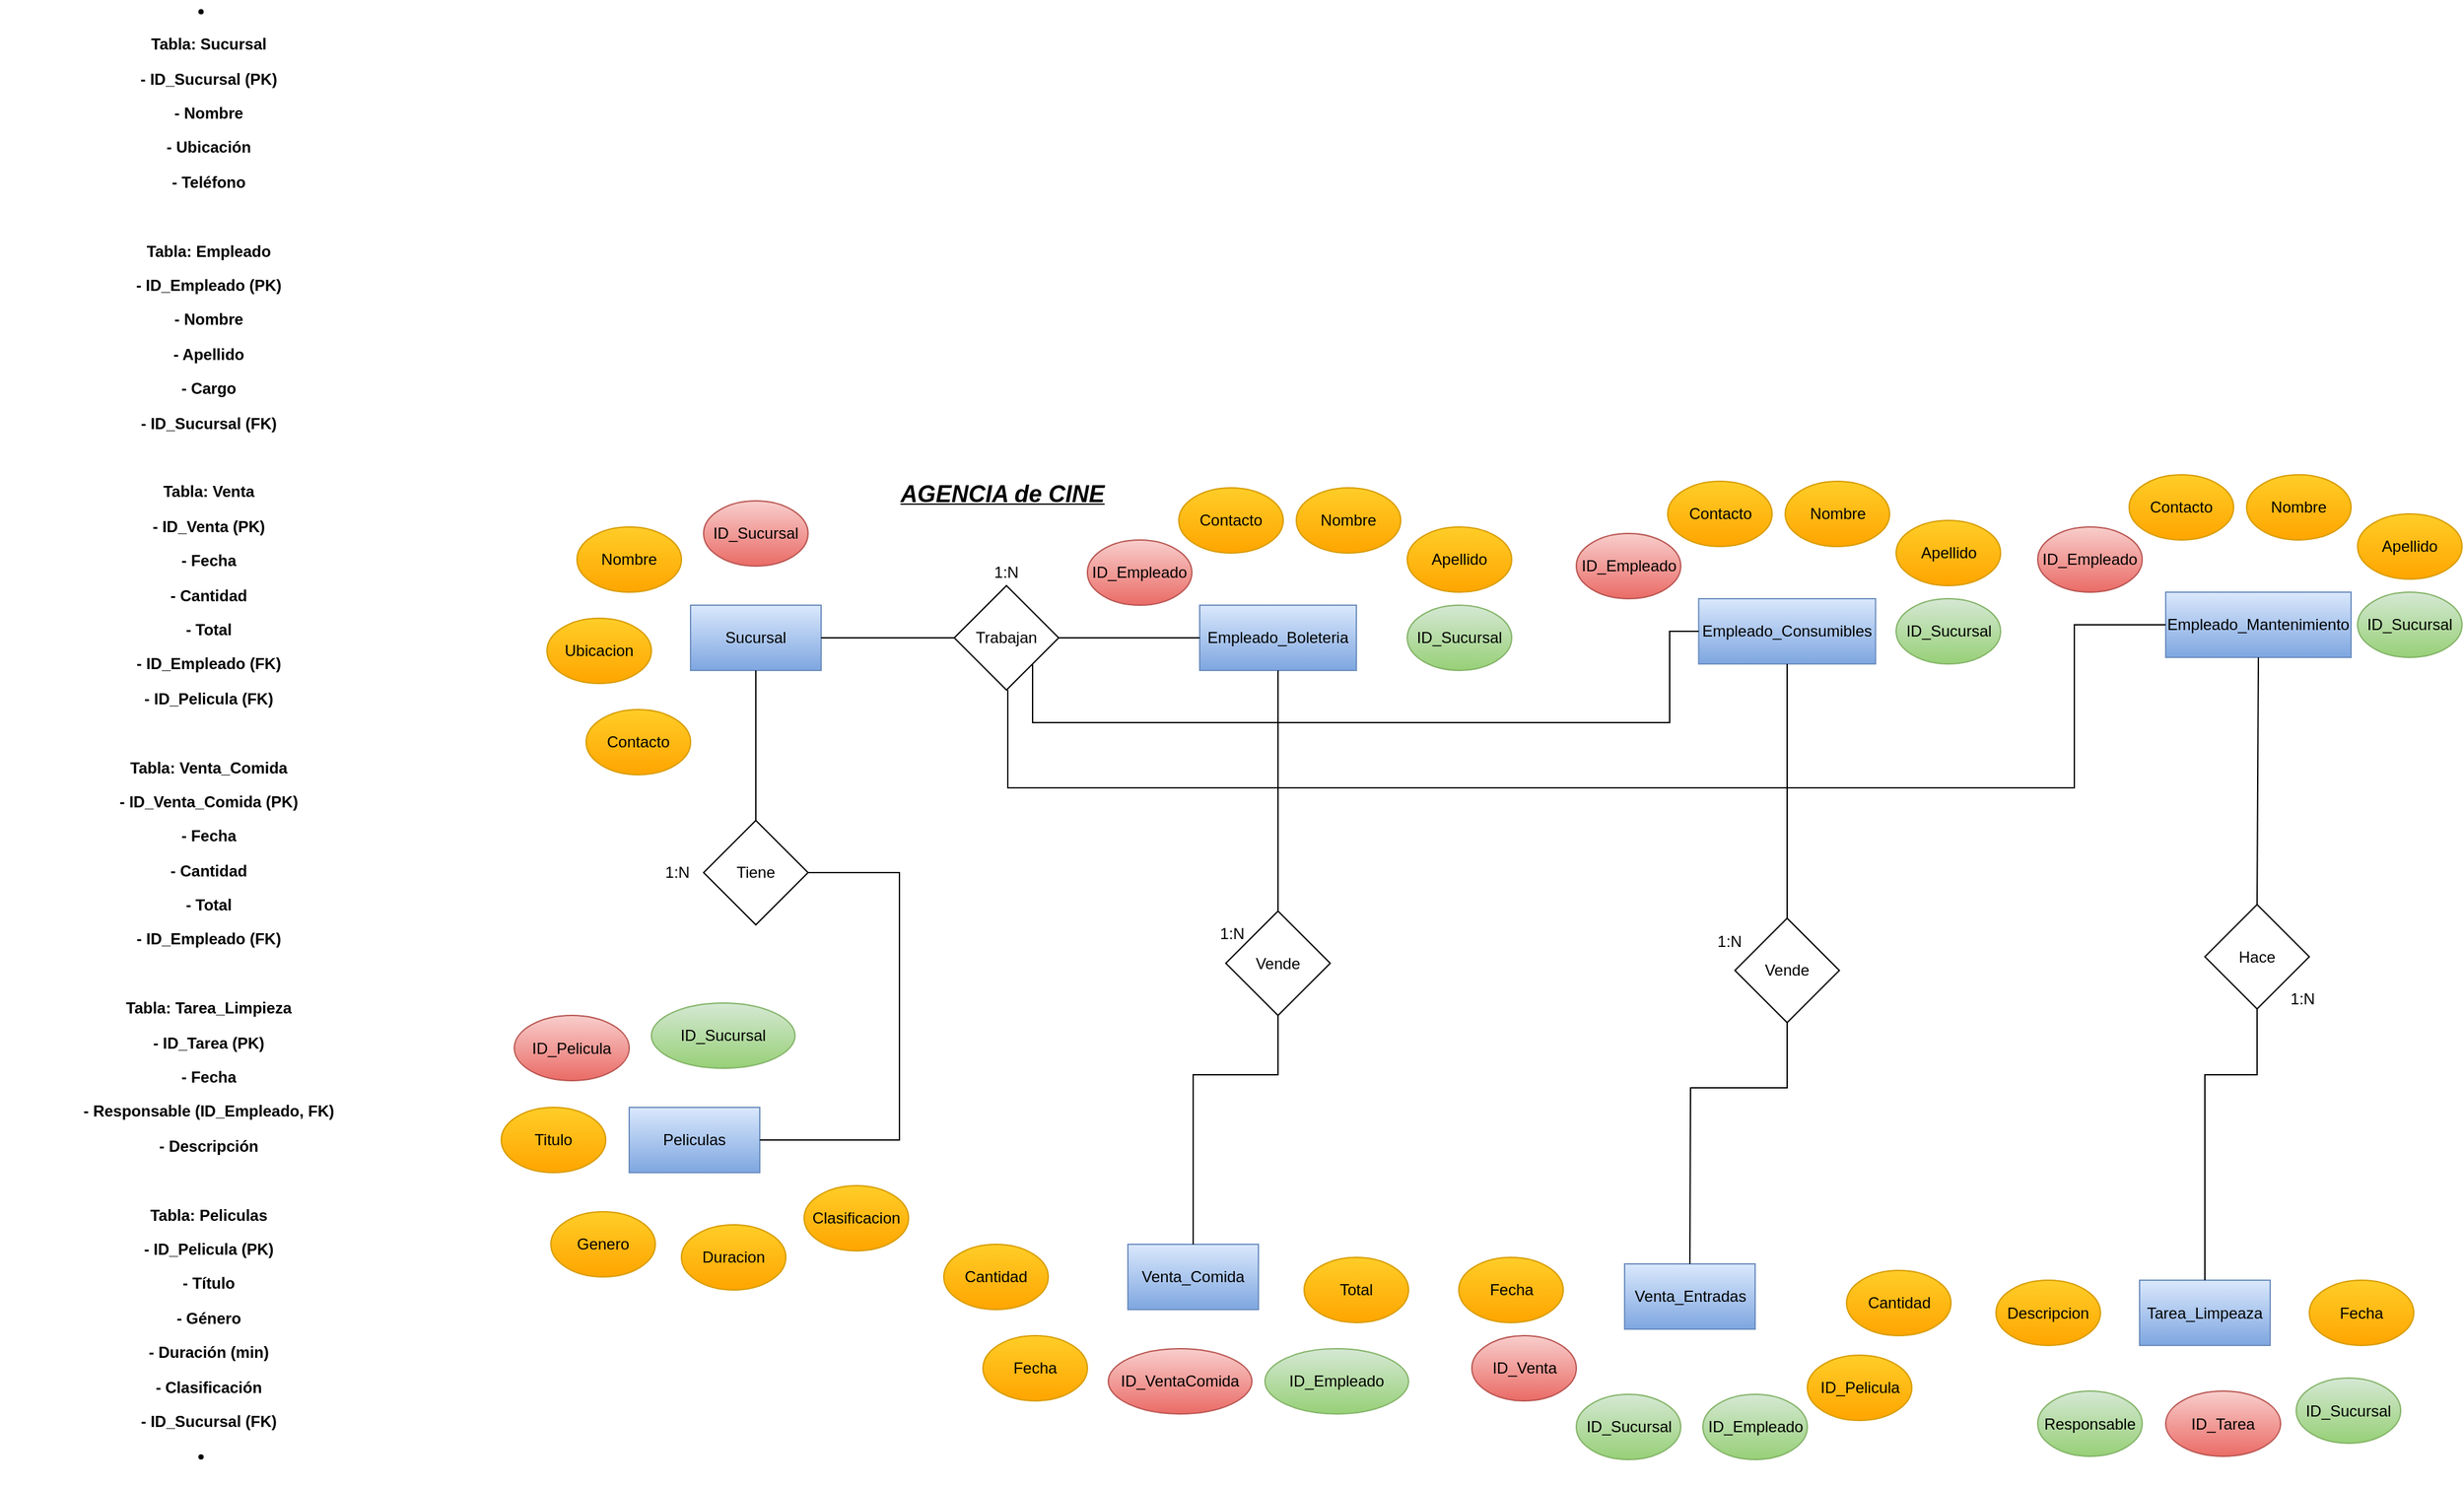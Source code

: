 <mxfile version="24.8.4">
  <diagram name="Página-1" id="E9i3scVjh4bo6Yp9m_Li">
    <mxGraphModel dx="2690" dy="2166" grid="1" gridSize="10" guides="1" tooltips="1" connect="1" arrows="1" fold="1" page="1" pageScale="1" pageWidth="827" pageHeight="1169" math="0" shadow="0">
      <root>
        <mxCell id="0" />
        <mxCell id="1" parent="0" />
        <mxCell id="mTttjkaUfo1wh758HqRv-1" value="&lt;font style=&quot;font-size: 18px;&quot;&gt;&lt;u&gt;&lt;i&gt;&lt;b&gt;AGENCIA de CINE&lt;/b&gt;&lt;/i&gt;&lt;/u&gt;&lt;/font&gt;" style="text;html=1;align=center;verticalAlign=middle;whiteSpace=wrap;rounded=0;" parent="1" vertex="1">
          <mxGeometry x="204" y="80" width="290" height="30" as="geometry" />
        </mxCell>
        <mxCell id="q7SbR-ML_V5xvWDEwEp4-1" value="&lt;li&gt;&lt;p&gt;&lt;b&gt;Tabla: Sucursal&lt;/b&gt;&lt;/p&gt;&lt;p&gt;&lt;b&gt;- ID_Sucursal (PK)&lt;/b&gt;&lt;/p&gt;&lt;p&gt;&lt;b&gt;- Nombre&lt;/b&gt;&lt;/p&gt;&lt;p&gt;&lt;b&gt;- Ubicación&lt;/b&gt;&lt;/p&gt;&lt;p&gt;&lt;b&gt;- Teléfono&lt;/b&gt;&lt;/p&gt;&lt;p&gt;&lt;b&gt;&lt;br&gt;&lt;/b&gt;&lt;/p&gt;&lt;p&gt;&lt;b&gt;Tabla: Empleado&lt;/b&gt;&lt;/p&gt;&lt;p&gt;&lt;b&gt;- ID_Empleado (PK)&lt;/b&gt;&lt;/p&gt;&lt;p&gt;&lt;b&gt;- Nombre&lt;/b&gt;&lt;/p&gt;&lt;p&gt;&lt;b&gt;- Apellido&lt;/b&gt;&lt;/p&gt;&lt;p&gt;&lt;b&gt;- Cargo&lt;/b&gt;&lt;/p&gt;&lt;p&gt;&lt;b&gt;- ID_Sucursal (FK)&lt;/b&gt;&lt;/p&gt;&lt;p&gt;&lt;b&gt;&lt;br&gt;&lt;/b&gt;&lt;/p&gt;&lt;p&gt;&lt;b&gt;Tabla: Venta&lt;/b&gt;&lt;/p&gt;&lt;p&gt;&lt;b&gt;- ID_Venta (PK)&lt;/b&gt;&lt;/p&gt;&lt;p&gt;&lt;b&gt;- Fecha&lt;/b&gt;&lt;/p&gt;&lt;p&gt;&lt;b&gt;- Cantidad&lt;/b&gt;&lt;/p&gt;&lt;p&gt;&lt;b&gt;- Total&lt;/b&gt;&lt;/p&gt;&lt;p&gt;&lt;b&gt;- ID_Empleado (FK)&lt;/b&gt;&lt;/p&gt;&lt;p&gt;&lt;b&gt;- ID_Pelicula (FK)&lt;/b&gt;&lt;/p&gt;&lt;p&gt;&lt;b&gt;&lt;br&gt;&lt;/b&gt;&lt;/p&gt;&lt;p&gt;&lt;b&gt;Tabla: Venta_Comida&lt;/b&gt;&lt;/p&gt;&lt;p&gt;&lt;b&gt;- ID_Venta_Comida (PK)&lt;/b&gt;&lt;/p&gt;&lt;p&gt;&lt;b&gt;- Fecha&lt;/b&gt;&lt;/p&gt;&lt;p&gt;&lt;b&gt;- Cantidad&lt;/b&gt;&lt;/p&gt;&lt;p&gt;&lt;b&gt;- Total&lt;/b&gt;&lt;/p&gt;&lt;p&gt;&lt;b&gt;- ID_Empleado (FK)&lt;/b&gt;&lt;/p&gt;&lt;p&gt;&lt;b&gt;&lt;br&gt;&lt;/b&gt;&lt;/p&gt;&lt;p&gt;&lt;b&gt;Tabla: Tarea_Limpieza&lt;/b&gt;&lt;/p&gt;&lt;p&gt;&lt;b&gt;- ID_Tarea (PK)&lt;/b&gt;&lt;/p&gt;&lt;p&gt;&lt;b&gt;- Fecha&lt;/b&gt;&lt;/p&gt;&lt;p&gt;&lt;b&gt;- Responsable (ID_Empleado, FK)&lt;/b&gt;&lt;/p&gt;&lt;p&gt;&lt;b&gt;- Descripción&lt;/b&gt;&lt;/p&gt;&lt;p&gt;&lt;b&gt;&lt;br&gt;&lt;/b&gt;&lt;/p&gt;&lt;p&gt;&lt;b&gt;Tabla: Peliculas&lt;/b&gt;&lt;/p&gt;&lt;p&gt;&lt;b&gt;- ID_Pelicula (PK)&lt;/b&gt;&lt;/p&gt;&lt;p&gt;&lt;b&gt;- Título&lt;/b&gt;&lt;/p&gt;&lt;p&gt;&lt;b&gt;- Género&lt;/b&gt;&lt;/p&gt;&lt;p&gt;&lt;b&gt;- Duración (min)&lt;/b&gt;&lt;/p&gt;&lt;p&gt;&lt;b&gt;- Clasificación&lt;/b&gt;&lt;/p&gt;&lt;p&gt;&lt;b&gt;- ID_Sucursal (FK)&lt;/b&gt;&lt;/p&gt;&lt;/li&gt;&lt;li&gt;&lt;div&gt;&lt;br&gt;&lt;/div&gt;&lt;/li&gt;" style="text;html=1;align=center;verticalAlign=middle;whiteSpace=wrap;rounded=0;" parent="1" vertex="1">
          <mxGeometry x="-419" y="225" width="320" height="120" as="geometry" />
        </mxCell>
        <mxCell id="PeG7N-2sru5S7kPxvau--1" value="Sucursal" style="rounded=0;whiteSpace=wrap;html=1;fillColor=#dae8fc;gradientColor=#7ea6e0;strokeColor=#6c8ebf;" parent="1" vertex="1">
          <mxGeometry x="110" y="180" width="100" height="50" as="geometry" />
        </mxCell>
        <mxCell id="PeG7N-2sru5S7kPxvau--2" value="Nombre" style="ellipse;whiteSpace=wrap;html=1;fillColor=#ffcd28;gradientColor=#ffa500;strokeColor=#d79b00;" parent="1" vertex="1">
          <mxGeometry x="23" y="120" width="80" height="50" as="geometry" />
        </mxCell>
        <mxCell id="PeG7N-2sru5S7kPxvau--3" value="Contacto" style="ellipse;whiteSpace=wrap;html=1;fillColor=#ffcd28;gradientColor=#ffa500;strokeColor=#d79b00;" parent="1" vertex="1">
          <mxGeometry x="30" y="260" width="80" height="50" as="geometry" />
        </mxCell>
        <mxCell id="PeG7N-2sru5S7kPxvau--4" value="Ubicacion" style="ellipse;whiteSpace=wrap;html=1;fillColor=#ffcd28;gradientColor=#ffa500;strokeColor=#d79b00;" parent="1" vertex="1">
          <mxGeometry y="190" width="80" height="50" as="geometry" />
        </mxCell>
        <mxCell id="PeG7N-2sru5S7kPxvau--5" value="ID_Sucursal" style="ellipse;whiteSpace=wrap;html=1;fillColor=#f8cecc;gradientColor=#ea6b66;strokeColor=#b85450;" parent="1" vertex="1">
          <mxGeometry x="120" y="100" width="80" height="50" as="geometry" />
        </mxCell>
        <mxCell id="PeG7N-2sru5S7kPxvau--6" value="Empleado_Boleteria" style="rounded=0;whiteSpace=wrap;html=1;fillColor=#dae8fc;gradientColor=#7ea6e0;strokeColor=#6c8ebf;" parent="1" vertex="1">
          <mxGeometry x="500" y="180" width="120" height="50" as="geometry" />
        </mxCell>
        <mxCell id="PeG7N-2sru5S7kPxvau--7" value="Nombre" style="ellipse;whiteSpace=wrap;html=1;fillColor=#ffcd28;gradientColor=#ffa500;strokeColor=#d79b00;" parent="1" vertex="1">
          <mxGeometry x="574" y="90" width="80" height="50" as="geometry" />
        </mxCell>
        <mxCell id="PeG7N-2sru5S7kPxvau--8" value="ID_Sucursal" style="ellipse;whiteSpace=wrap;html=1;fillColor=#d5e8d4;gradientColor=#97d077;strokeColor=#82b366;" parent="1" vertex="1">
          <mxGeometry x="659" y="180" width="80" height="50" as="geometry" />
        </mxCell>
        <mxCell id="PeG7N-2sru5S7kPxvau--9" value="Apellido" style="ellipse;whiteSpace=wrap;html=1;fillColor=#ffcd28;gradientColor=#ffa500;strokeColor=#d79b00;" parent="1" vertex="1">
          <mxGeometry x="659" y="120" width="80" height="50" as="geometry" />
        </mxCell>
        <mxCell id="PeG7N-2sru5S7kPxvau--10" value="ID_Empleado" style="ellipse;whiteSpace=wrap;html=1;fillColor=#f8cecc;gradientColor=#ea6b66;strokeColor=#b85450;" parent="1" vertex="1">
          <mxGeometry x="414" y="130" width="80" height="50" as="geometry" />
        </mxCell>
        <mxCell id="PeG7N-2sru5S7kPxvau--12" value="Contacto" style="ellipse;whiteSpace=wrap;html=1;fillColor=#ffcd28;gradientColor=#ffa500;strokeColor=#d79b00;" parent="1" vertex="1">
          <mxGeometry x="484" y="90" width="80" height="50" as="geometry" />
        </mxCell>
        <mxCell id="PaemTn16cb9oj95XPDvz-1" value="Venta_Entradas" style="rounded=0;whiteSpace=wrap;html=1;fillColor=#dae8fc;gradientColor=#7ea6e0;strokeColor=#6c8ebf;" parent="1" vertex="1">
          <mxGeometry x="825.5" y="685" width="100" height="50" as="geometry" />
        </mxCell>
        <mxCell id="PaemTn16cb9oj95XPDvz-2" value="Fecha" style="ellipse;whiteSpace=wrap;html=1;fillColor=#ffcd28;gradientColor=#ffa500;strokeColor=#d79b00;" parent="1" vertex="1">
          <mxGeometry x="698.5" y="680" width="80" height="50" as="geometry" />
        </mxCell>
        <mxCell id="PaemTn16cb9oj95XPDvz-3" value="ID_Empleado" style="ellipse;whiteSpace=wrap;html=1;fillColor=#d5e8d4;gradientColor=#97d077;strokeColor=#82b366;" parent="1" vertex="1">
          <mxGeometry x="885.5" y="785" width="80" height="50" as="geometry" />
        </mxCell>
        <mxCell id="PaemTn16cb9oj95XPDvz-4" value="Cantidad" style="ellipse;whiteSpace=wrap;html=1;fillColor=#ffcd28;gradientColor=#ffa500;strokeColor=#d79b00;" parent="1" vertex="1">
          <mxGeometry x="995.5" y="690" width="80" height="50" as="geometry" />
        </mxCell>
        <mxCell id="PaemTn16cb9oj95XPDvz-5" value="ID_Venta" style="ellipse;whiteSpace=wrap;html=1;fillColor=#f8cecc;gradientColor=#ea6b66;strokeColor=#b85450;" parent="1" vertex="1">
          <mxGeometry x="708.5" y="740" width="80" height="50" as="geometry" />
        </mxCell>
        <mxCell id="PaemTn16cb9oj95XPDvz-6" value="ID_Sucursal" style="ellipse;whiteSpace=wrap;html=1;fillColor=#d5e8d4;gradientColor=#97d077;strokeColor=#82b366;" parent="1" vertex="1">
          <mxGeometry x="788.5" y="785" width="80" height="50" as="geometry" />
        </mxCell>
        <mxCell id="PaemTn16cb9oj95XPDvz-7" value="ID_Pelicula" style="ellipse;whiteSpace=wrap;html=1;fillColor=#ffcd28;gradientColor=#ffa500;strokeColor=#d79b00;" parent="1" vertex="1">
          <mxGeometry x="965.5" y="755" width="80" height="50" as="geometry" />
        </mxCell>
        <mxCell id="PaemTn16cb9oj95XPDvz-8" value="Venta_Comida" style="rounded=0;whiteSpace=wrap;html=1;fillColor=#dae8fc;gradientColor=#7ea6e0;strokeColor=#6c8ebf;" parent="1" vertex="1">
          <mxGeometry x="445" y="670" width="100" height="50" as="geometry" />
        </mxCell>
        <mxCell id="PaemTn16cb9oj95XPDvz-9" value="Cantidad" style="ellipse;whiteSpace=wrap;html=1;fillColor=#ffcd28;gradientColor=#ffa500;strokeColor=#d79b00;" parent="1" vertex="1">
          <mxGeometry x="304" y="670" width="80" height="50" as="geometry" />
        </mxCell>
        <mxCell id="PaemTn16cb9oj95XPDvz-10" value="ID_Empleado" style="ellipse;whiteSpace=wrap;html=1;fillColor=#d5e8d4;gradientColor=#97d077;strokeColor=#82b366;" parent="1" vertex="1">
          <mxGeometry x="550" y="750" width="110" height="50" as="geometry" />
        </mxCell>
        <mxCell id="PaemTn16cb9oj95XPDvz-11" value="Total" style="ellipse;whiteSpace=wrap;html=1;fillColor=#ffcd28;gradientColor=#ffa500;strokeColor=#d79b00;" parent="1" vertex="1">
          <mxGeometry x="580" y="680" width="80" height="50" as="geometry" />
        </mxCell>
        <mxCell id="PaemTn16cb9oj95XPDvz-12" value="Fecha" style="ellipse;whiteSpace=wrap;html=1;fillColor=#ffcd28;gradientColor=#ffa500;strokeColor=#d79b00;" parent="1" vertex="1">
          <mxGeometry x="334" y="740" width="80" height="50" as="geometry" />
        </mxCell>
        <mxCell id="PaemTn16cb9oj95XPDvz-13" value="ID_VentaComida" style="ellipse;whiteSpace=wrap;html=1;fillColor=#f8cecc;gradientColor=#ea6b66;strokeColor=#b85450;" parent="1" vertex="1">
          <mxGeometry x="430" y="750" width="110" height="50" as="geometry" />
        </mxCell>
        <mxCell id="PaemTn16cb9oj95XPDvz-15" value="Tarea_Limpeaza" style="rounded=0;whiteSpace=wrap;html=1;fillColor=#dae8fc;gradientColor=#7ea6e0;strokeColor=#6c8ebf;" parent="1" vertex="1">
          <mxGeometry x="1220" y="697.5" width="100" height="50" as="geometry" />
        </mxCell>
        <mxCell id="PaemTn16cb9oj95XPDvz-16" value="Responsable" style="ellipse;whiteSpace=wrap;html=1;fillColor=#d5e8d4;gradientColor=#97d077;strokeColor=#82b366;" parent="1" vertex="1">
          <mxGeometry x="1142" y="782.5" width="80" height="50" as="geometry" />
        </mxCell>
        <mxCell id="PaemTn16cb9oj95XPDvz-17" value="ID_Tarea" style="ellipse;whiteSpace=wrap;html=1;fillColor=#f8cecc;gradientColor=#ea6b66;strokeColor=#b85450;" parent="1" vertex="1">
          <mxGeometry x="1240" y="782.5" width="88" height="50" as="geometry" />
        </mxCell>
        <mxCell id="PaemTn16cb9oj95XPDvz-18" value="Descripcion" style="ellipse;whiteSpace=wrap;html=1;fillColor=#ffcd28;gradientColor=#ffa500;strokeColor=#d79b00;" parent="1" vertex="1">
          <mxGeometry x="1110" y="697.5" width="80" height="50" as="geometry" />
        </mxCell>
        <mxCell id="PaemTn16cb9oj95XPDvz-19" value="Fecha" style="ellipse;whiteSpace=wrap;html=1;fillColor=#ffcd28;gradientColor=#ffa500;strokeColor=#d79b00;" parent="1" vertex="1">
          <mxGeometry x="1350" y="697.5" width="80" height="50" as="geometry" />
        </mxCell>
        <mxCell id="PaemTn16cb9oj95XPDvz-22" value="Peliculas" style="rounded=0;whiteSpace=wrap;html=1;fillColor=#dae8fc;gradientColor=#7ea6e0;strokeColor=#6c8ebf;" parent="1" vertex="1">
          <mxGeometry x="63" y="565" width="100" height="50" as="geometry" />
        </mxCell>
        <mxCell id="PaemTn16cb9oj95XPDvz-23" value="Duracion" style="ellipse;whiteSpace=wrap;html=1;fillColor=#ffcd28;gradientColor=#ffa500;strokeColor=#d79b00;" parent="1" vertex="1">
          <mxGeometry x="103" y="655" width="80" height="50" as="geometry" />
        </mxCell>
        <mxCell id="PaemTn16cb9oj95XPDvz-24" value="ID_Pelicula" style="ellipse;whiteSpace=wrap;html=1;fillColor=#f8cecc;gradientColor=#ea6b66;strokeColor=#b85450;" parent="1" vertex="1">
          <mxGeometry x="-25" y="494.5" width="88" height="50" as="geometry" />
        </mxCell>
        <mxCell id="PaemTn16cb9oj95XPDvz-25" value="Genero" style="ellipse;whiteSpace=wrap;html=1;fillColor=#ffcd28;gradientColor=#ffa500;strokeColor=#d79b00;" parent="1" vertex="1">
          <mxGeometry x="3" y="645" width="80" height="50" as="geometry" />
        </mxCell>
        <mxCell id="PaemTn16cb9oj95XPDvz-26" value="Titulo" style="ellipse;whiteSpace=wrap;html=1;fillColor=#ffcd28;gradientColor=#ffa500;strokeColor=#d79b00;" parent="1" vertex="1">
          <mxGeometry x="-35" y="565" width="80" height="50" as="geometry" />
        </mxCell>
        <mxCell id="PaemTn16cb9oj95XPDvz-27" value="ID_Sucursal" style="ellipse;whiteSpace=wrap;html=1;fillColor=#d5e8d4;gradientColor=#97d077;strokeColor=#82b366;" parent="1" vertex="1">
          <mxGeometry x="80" y="485" width="110" height="50" as="geometry" />
        </mxCell>
        <mxCell id="PaemTn16cb9oj95XPDvz-28" value="Clasificacion" style="ellipse;whiteSpace=wrap;html=1;fillColor=#ffcd28;gradientColor=#ffa500;strokeColor=#d79b00;" parent="1" vertex="1">
          <mxGeometry x="197" y="625" width="80" height="50" as="geometry" />
        </mxCell>
        <mxCell id="PaemTn16cb9oj95XPDvz-29" value="ID_Sucursal" style="ellipse;whiteSpace=wrap;html=1;fillColor=#d5e8d4;gradientColor=#97d077;strokeColor=#82b366;" parent="1" vertex="1">
          <mxGeometry x="1340" y="772.5" width="80" height="50" as="geometry" />
        </mxCell>
        <mxCell id="PaemTn16cb9oj95XPDvz-31" value="Trabajan" style="rhombus;whiteSpace=wrap;html=1;" parent="1" vertex="1">
          <mxGeometry x="312" y="165" width="80" height="80" as="geometry" />
        </mxCell>
        <mxCell id="PaemTn16cb9oj95XPDvz-33" value="" style="endArrow=none;html=1;rounded=0;entryX=1;entryY=0.5;entryDx=0;entryDy=0;exitX=0;exitY=0.5;exitDx=0;exitDy=0;" parent="1" source="PaemTn16cb9oj95XPDvz-31" target="PeG7N-2sru5S7kPxvau--1" edge="1">
          <mxGeometry width="50" height="50" relative="1" as="geometry">
            <mxPoint x="270" y="270" as="sourcePoint" />
            <mxPoint x="320" y="220" as="targetPoint" />
          </mxGeometry>
        </mxCell>
        <mxCell id="PaemTn16cb9oj95XPDvz-35" value="1:N" style="text;strokeColor=none;align=center;fillColor=none;html=1;verticalAlign=middle;whiteSpace=wrap;rounded=0;" parent="1" vertex="1">
          <mxGeometry x="322" y="140" width="60" height="30" as="geometry" />
        </mxCell>
        <mxCell id="PaemTn16cb9oj95XPDvz-36" value="Vende" style="rhombus;whiteSpace=wrap;html=1;" parent="1" vertex="1">
          <mxGeometry x="520" y="414.5" width="80" height="80" as="geometry" />
        </mxCell>
        <mxCell id="PaemTn16cb9oj95XPDvz-39" value="1:N" style="text;html=1;align=center;verticalAlign=middle;whiteSpace=wrap;rounded=0;" parent="1" vertex="1">
          <mxGeometry x="500" y="414.5" width="50" height="35" as="geometry" />
        </mxCell>
        <mxCell id="PaemTn16cb9oj95XPDvz-46" value="Hace" style="rhombus;whiteSpace=wrap;html=1;" parent="1" vertex="1">
          <mxGeometry x="1270" y="409.5" width="80" height="80" as="geometry" />
        </mxCell>
        <mxCell id="PaemTn16cb9oj95XPDvz-47" value="1:N" style="text;strokeColor=none;align=center;fillColor=none;html=1;verticalAlign=middle;whiteSpace=wrap;rounded=0;" parent="1" vertex="1">
          <mxGeometry x="1320" y="469.5" width="50" height="25" as="geometry" />
        </mxCell>
        <mxCell id="PaemTn16cb9oj95XPDvz-56" value="Tiene" style="rhombus;whiteSpace=wrap;html=1;" parent="1" vertex="1">
          <mxGeometry x="120" y="345" width="80" height="80" as="geometry" />
        </mxCell>
        <mxCell id="PaemTn16cb9oj95XPDvz-58" value="" style="endArrow=none;html=1;rounded=0;entryX=0.5;entryY=1;entryDx=0;entryDy=0;exitX=0.5;exitY=0;exitDx=0;exitDy=0;" parent="1" source="PaemTn16cb9oj95XPDvz-56" target="PeG7N-2sru5S7kPxvau--1" edge="1">
          <mxGeometry width="50" height="50" relative="1" as="geometry">
            <mxPoint x="230" y="330" as="sourcePoint" />
            <mxPoint x="280" y="280" as="targetPoint" />
          </mxGeometry>
        </mxCell>
        <mxCell id="PaemTn16cb9oj95XPDvz-59" value="1:N" style="text;html=1;align=center;verticalAlign=middle;whiteSpace=wrap;rounded=0;" parent="1" vertex="1">
          <mxGeometry x="70" y="370" width="60" height="30" as="geometry" />
        </mxCell>
        <mxCell id="PaemTn16cb9oj95XPDvz-60" value="" style="endArrow=none;html=1;rounded=0;entryX=1;entryY=0.5;entryDx=0;entryDy=0;exitX=1;exitY=0.5;exitDx=0;exitDy=0;" parent="1" source="PaemTn16cb9oj95XPDvz-22" target="PaemTn16cb9oj95XPDvz-56" edge="1">
          <mxGeometry width="50" height="50" relative="1" as="geometry">
            <mxPoint x="270" y="500" as="sourcePoint" />
            <mxPoint x="320" y="450" as="targetPoint" />
            <Array as="points">
              <mxPoint x="270" y="590" />
              <mxPoint x="270" y="385" />
            </Array>
          </mxGeometry>
        </mxCell>
        <mxCell id="MdJ43KcMvI4XnYRCaA_4-10" value="Empleado_Consumibles" style="rounded=0;whiteSpace=wrap;html=1;fillColor=#dae8fc;gradientColor=#7ea6e0;strokeColor=#6c8ebf;" parent="1" vertex="1">
          <mxGeometry x="882.25" y="175" width="135.5" height="50" as="geometry" />
        </mxCell>
        <mxCell id="MdJ43KcMvI4XnYRCaA_4-11" value="Nombre" style="ellipse;whiteSpace=wrap;html=1;fillColor=#ffcd28;gradientColor=#ffa500;strokeColor=#d79b00;" parent="1" vertex="1">
          <mxGeometry x="948.5" y="85" width="80" height="50" as="geometry" />
        </mxCell>
        <mxCell id="MdJ43KcMvI4XnYRCaA_4-12" value="ID_Sucursal" style="ellipse;whiteSpace=wrap;html=1;fillColor=#d5e8d4;gradientColor=#97d077;strokeColor=#82b366;" parent="1" vertex="1">
          <mxGeometry x="1033.5" y="175" width="80" height="50" as="geometry" />
        </mxCell>
        <mxCell id="MdJ43KcMvI4XnYRCaA_4-13" value="Apellido" style="ellipse;whiteSpace=wrap;html=1;fillColor=#ffcd28;gradientColor=#ffa500;strokeColor=#d79b00;" parent="1" vertex="1">
          <mxGeometry x="1033.5" y="115" width="80" height="50" as="geometry" />
        </mxCell>
        <mxCell id="MdJ43KcMvI4XnYRCaA_4-14" value="ID_Empleado" style="ellipse;whiteSpace=wrap;html=1;fillColor=#f8cecc;gradientColor=#ea6b66;strokeColor=#b85450;" parent="1" vertex="1">
          <mxGeometry x="788.5" y="125" width="80" height="50" as="geometry" />
        </mxCell>
        <mxCell id="MdJ43KcMvI4XnYRCaA_4-15" value="Contacto" style="ellipse;whiteSpace=wrap;html=1;fillColor=#ffcd28;gradientColor=#ffa500;strokeColor=#d79b00;" parent="1" vertex="1">
          <mxGeometry x="858.5" y="85" width="80" height="50" as="geometry" />
        </mxCell>
        <mxCell id="MdJ43KcMvI4XnYRCaA_4-16" value="Empleado_Mantenimiento" style="rounded=0;whiteSpace=wrap;html=1;fillColor=#dae8fc;gradientColor=#7ea6e0;strokeColor=#6c8ebf;" parent="1" vertex="1">
          <mxGeometry x="1240" y="170" width="142" height="50" as="geometry" />
        </mxCell>
        <mxCell id="MdJ43KcMvI4XnYRCaA_4-17" value="Nombre" style="ellipse;whiteSpace=wrap;html=1;fillColor=#ffcd28;gradientColor=#ffa500;strokeColor=#d79b00;" parent="1" vertex="1">
          <mxGeometry x="1302" y="80" width="80" height="50" as="geometry" />
        </mxCell>
        <mxCell id="MdJ43KcMvI4XnYRCaA_4-18" value="ID_Sucursal" style="ellipse;whiteSpace=wrap;html=1;fillColor=#d5e8d4;gradientColor=#97d077;strokeColor=#82b366;" parent="1" vertex="1">
          <mxGeometry x="1387" y="170" width="80" height="50" as="geometry" />
        </mxCell>
        <mxCell id="MdJ43KcMvI4XnYRCaA_4-19" value="Apellido" style="ellipse;whiteSpace=wrap;html=1;fillColor=#ffcd28;gradientColor=#ffa500;strokeColor=#d79b00;" parent="1" vertex="1">
          <mxGeometry x="1387" y="110" width="80" height="50" as="geometry" />
        </mxCell>
        <mxCell id="MdJ43KcMvI4XnYRCaA_4-20" value="ID_Empleado" style="ellipse;whiteSpace=wrap;html=1;fillColor=#f8cecc;gradientColor=#ea6b66;strokeColor=#b85450;" parent="1" vertex="1">
          <mxGeometry x="1142" y="120" width="80" height="50" as="geometry" />
        </mxCell>
        <mxCell id="MdJ43KcMvI4XnYRCaA_4-21" value="Contacto" style="ellipse;whiteSpace=wrap;html=1;fillColor=#ffcd28;gradientColor=#ffa500;strokeColor=#d79b00;" parent="1" vertex="1">
          <mxGeometry x="1212" y="80" width="80" height="50" as="geometry" />
        </mxCell>
        <mxCell id="MdJ43KcMvI4XnYRCaA_4-33" value="Vende" style="rhombus;whiteSpace=wrap;html=1;" parent="1" vertex="1">
          <mxGeometry x="910" y="420" width="80" height="80" as="geometry" />
        </mxCell>
        <mxCell id="MdJ43KcMvI4XnYRCaA_4-34" value="1:N" style="text;html=1;align=center;verticalAlign=middle;whiteSpace=wrap;rounded=0;" parent="1" vertex="1">
          <mxGeometry x="885.5" y="420" width="40" height="35" as="geometry" />
        </mxCell>
        <mxCell id="MdJ43KcMvI4XnYRCaA_4-35" value="" style="endArrow=none;html=1;rounded=0;entryX=1;entryY=0.5;entryDx=0;entryDy=0;exitX=0;exitY=0.5;exitDx=0;exitDy=0;" parent="1" source="PeG7N-2sru5S7kPxvau--6" target="PaemTn16cb9oj95XPDvz-31" edge="1">
          <mxGeometry width="50" height="50" relative="1" as="geometry">
            <mxPoint x="350" y="360" as="sourcePoint" />
            <mxPoint x="400" y="310" as="targetPoint" />
          </mxGeometry>
        </mxCell>
        <mxCell id="MdJ43KcMvI4XnYRCaA_4-37" value="" style="endArrow=none;html=1;rounded=0;entryX=1;entryY=1;entryDx=0;entryDy=0;exitX=0;exitY=0.5;exitDx=0;exitDy=0;" parent="1" source="MdJ43KcMvI4XnYRCaA_4-10" target="PaemTn16cb9oj95XPDvz-31" edge="1">
          <mxGeometry width="50" height="50" relative="1" as="geometry">
            <mxPoint x="740" y="270" as="sourcePoint" />
            <mxPoint x="440" y="250" as="targetPoint" />
            <Array as="points">
              <mxPoint x="860" y="200" />
              <mxPoint x="860" y="270" />
              <mxPoint x="372" y="270" />
            </Array>
          </mxGeometry>
        </mxCell>
        <mxCell id="MdJ43KcMvI4XnYRCaA_4-38" value="" style="endArrow=none;html=1;rounded=0;entryX=0.5;entryY=1;entryDx=0;entryDy=0;exitX=0;exitY=0.5;exitDx=0;exitDy=0;" parent="1" source="MdJ43KcMvI4XnYRCaA_4-16" edge="1">
          <mxGeometry width="50" height="50" relative="1" as="geometry">
            <mxPoint x="1011" y="320" as="sourcePoint" />
            <mxPoint x="353" y="245" as="targetPoint" />
            <Array as="points">
              <mxPoint x="1170" y="195" />
              <mxPoint x="1170" y="320" />
              <mxPoint x="353" y="320" />
            </Array>
          </mxGeometry>
        </mxCell>
        <mxCell id="MdJ43KcMvI4XnYRCaA_4-39" value="" style="endArrow=none;html=1;rounded=0;entryX=0.5;entryY=1;entryDx=0;entryDy=0;exitX=0.5;exitY=0;exitDx=0;exitDy=0;" parent="1" source="PaemTn16cb9oj95XPDvz-36" target="PeG7N-2sru5S7kPxvau--6" edge="1">
          <mxGeometry width="50" height="50" relative="1" as="geometry">
            <mxPoint x="480" y="410" as="sourcePoint" />
            <mxPoint x="530" y="360" as="targetPoint" />
          </mxGeometry>
        </mxCell>
        <mxCell id="MdJ43KcMvI4XnYRCaA_4-40" value="" style="endArrow=none;html=1;rounded=0;entryX=0.5;entryY=1;entryDx=0;entryDy=0;exitX=0.5;exitY=0;exitDx=0;exitDy=0;" parent="1" source="PaemTn16cb9oj95XPDvz-8" target="PaemTn16cb9oj95XPDvz-36" edge="1">
          <mxGeometry width="50" height="50" relative="1" as="geometry">
            <mxPoint x="530" y="620" as="sourcePoint" />
            <mxPoint x="580" y="570" as="targetPoint" />
            <Array as="points">
              <mxPoint x="495" y="540" />
              <mxPoint x="560" y="540" />
            </Array>
          </mxGeometry>
        </mxCell>
        <mxCell id="MdJ43KcMvI4XnYRCaA_4-41" value="" style="endArrow=none;html=1;rounded=0;entryX=0.5;entryY=1;entryDx=0;entryDy=0;exitX=0.5;exitY=0;exitDx=0;exitDy=0;" parent="1" source="PaemTn16cb9oj95XPDvz-1" target="MdJ43KcMvI4XnYRCaA_4-33" edge="1">
          <mxGeometry width="50" height="50" relative="1" as="geometry">
            <mxPoint x="830" y="640" as="sourcePoint" />
            <mxPoint x="880" y="590" as="targetPoint" />
            <Array as="points">
              <mxPoint x="876" y="550" />
              <mxPoint x="950" y="550" />
            </Array>
          </mxGeometry>
        </mxCell>
        <mxCell id="MdJ43KcMvI4XnYRCaA_4-42" value="" style="endArrow=none;html=1;rounded=0;entryX=0.5;entryY=1;entryDx=0;entryDy=0;exitX=0.5;exitY=0;exitDx=0;exitDy=0;" parent="1" source="PaemTn16cb9oj95XPDvz-15" target="PaemTn16cb9oj95XPDvz-46" edge="1">
          <mxGeometry width="50" height="50" relative="1" as="geometry">
            <mxPoint x="1280" y="590" as="sourcePoint" />
            <mxPoint x="1330" y="540" as="targetPoint" />
            <Array as="points">
              <mxPoint x="1270" y="540" />
              <mxPoint x="1310" y="540" />
            </Array>
          </mxGeometry>
        </mxCell>
        <mxCell id="MdJ43KcMvI4XnYRCaA_4-43" value="" style="endArrow=none;html=1;rounded=0;entryX=0.5;entryY=1;entryDx=0;entryDy=0;" parent="1" source="MdJ43KcMvI4XnYRCaA_4-33" target="MdJ43KcMvI4XnYRCaA_4-10" edge="1">
          <mxGeometry width="50" height="50" relative="1" as="geometry">
            <mxPoint x="920" y="280" as="sourcePoint" />
            <mxPoint x="970" y="230" as="targetPoint" />
          </mxGeometry>
        </mxCell>
        <mxCell id="MdJ43KcMvI4XnYRCaA_4-44" value="" style="endArrow=none;html=1;rounded=0;entryX=0.5;entryY=1;entryDx=0;entryDy=0;exitX=0.5;exitY=0;exitDx=0;exitDy=0;" parent="1" source="PaemTn16cb9oj95XPDvz-46" target="MdJ43KcMvI4XnYRCaA_4-16" edge="1">
          <mxGeometry width="50" height="50" relative="1" as="geometry">
            <mxPoint x="1250" y="340" as="sourcePoint" />
            <mxPoint x="1300" y="290" as="targetPoint" />
          </mxGeometry>
        </mxCell>
      </root>
    </mxGraphModel>
  </diagram>
</mxfile>
